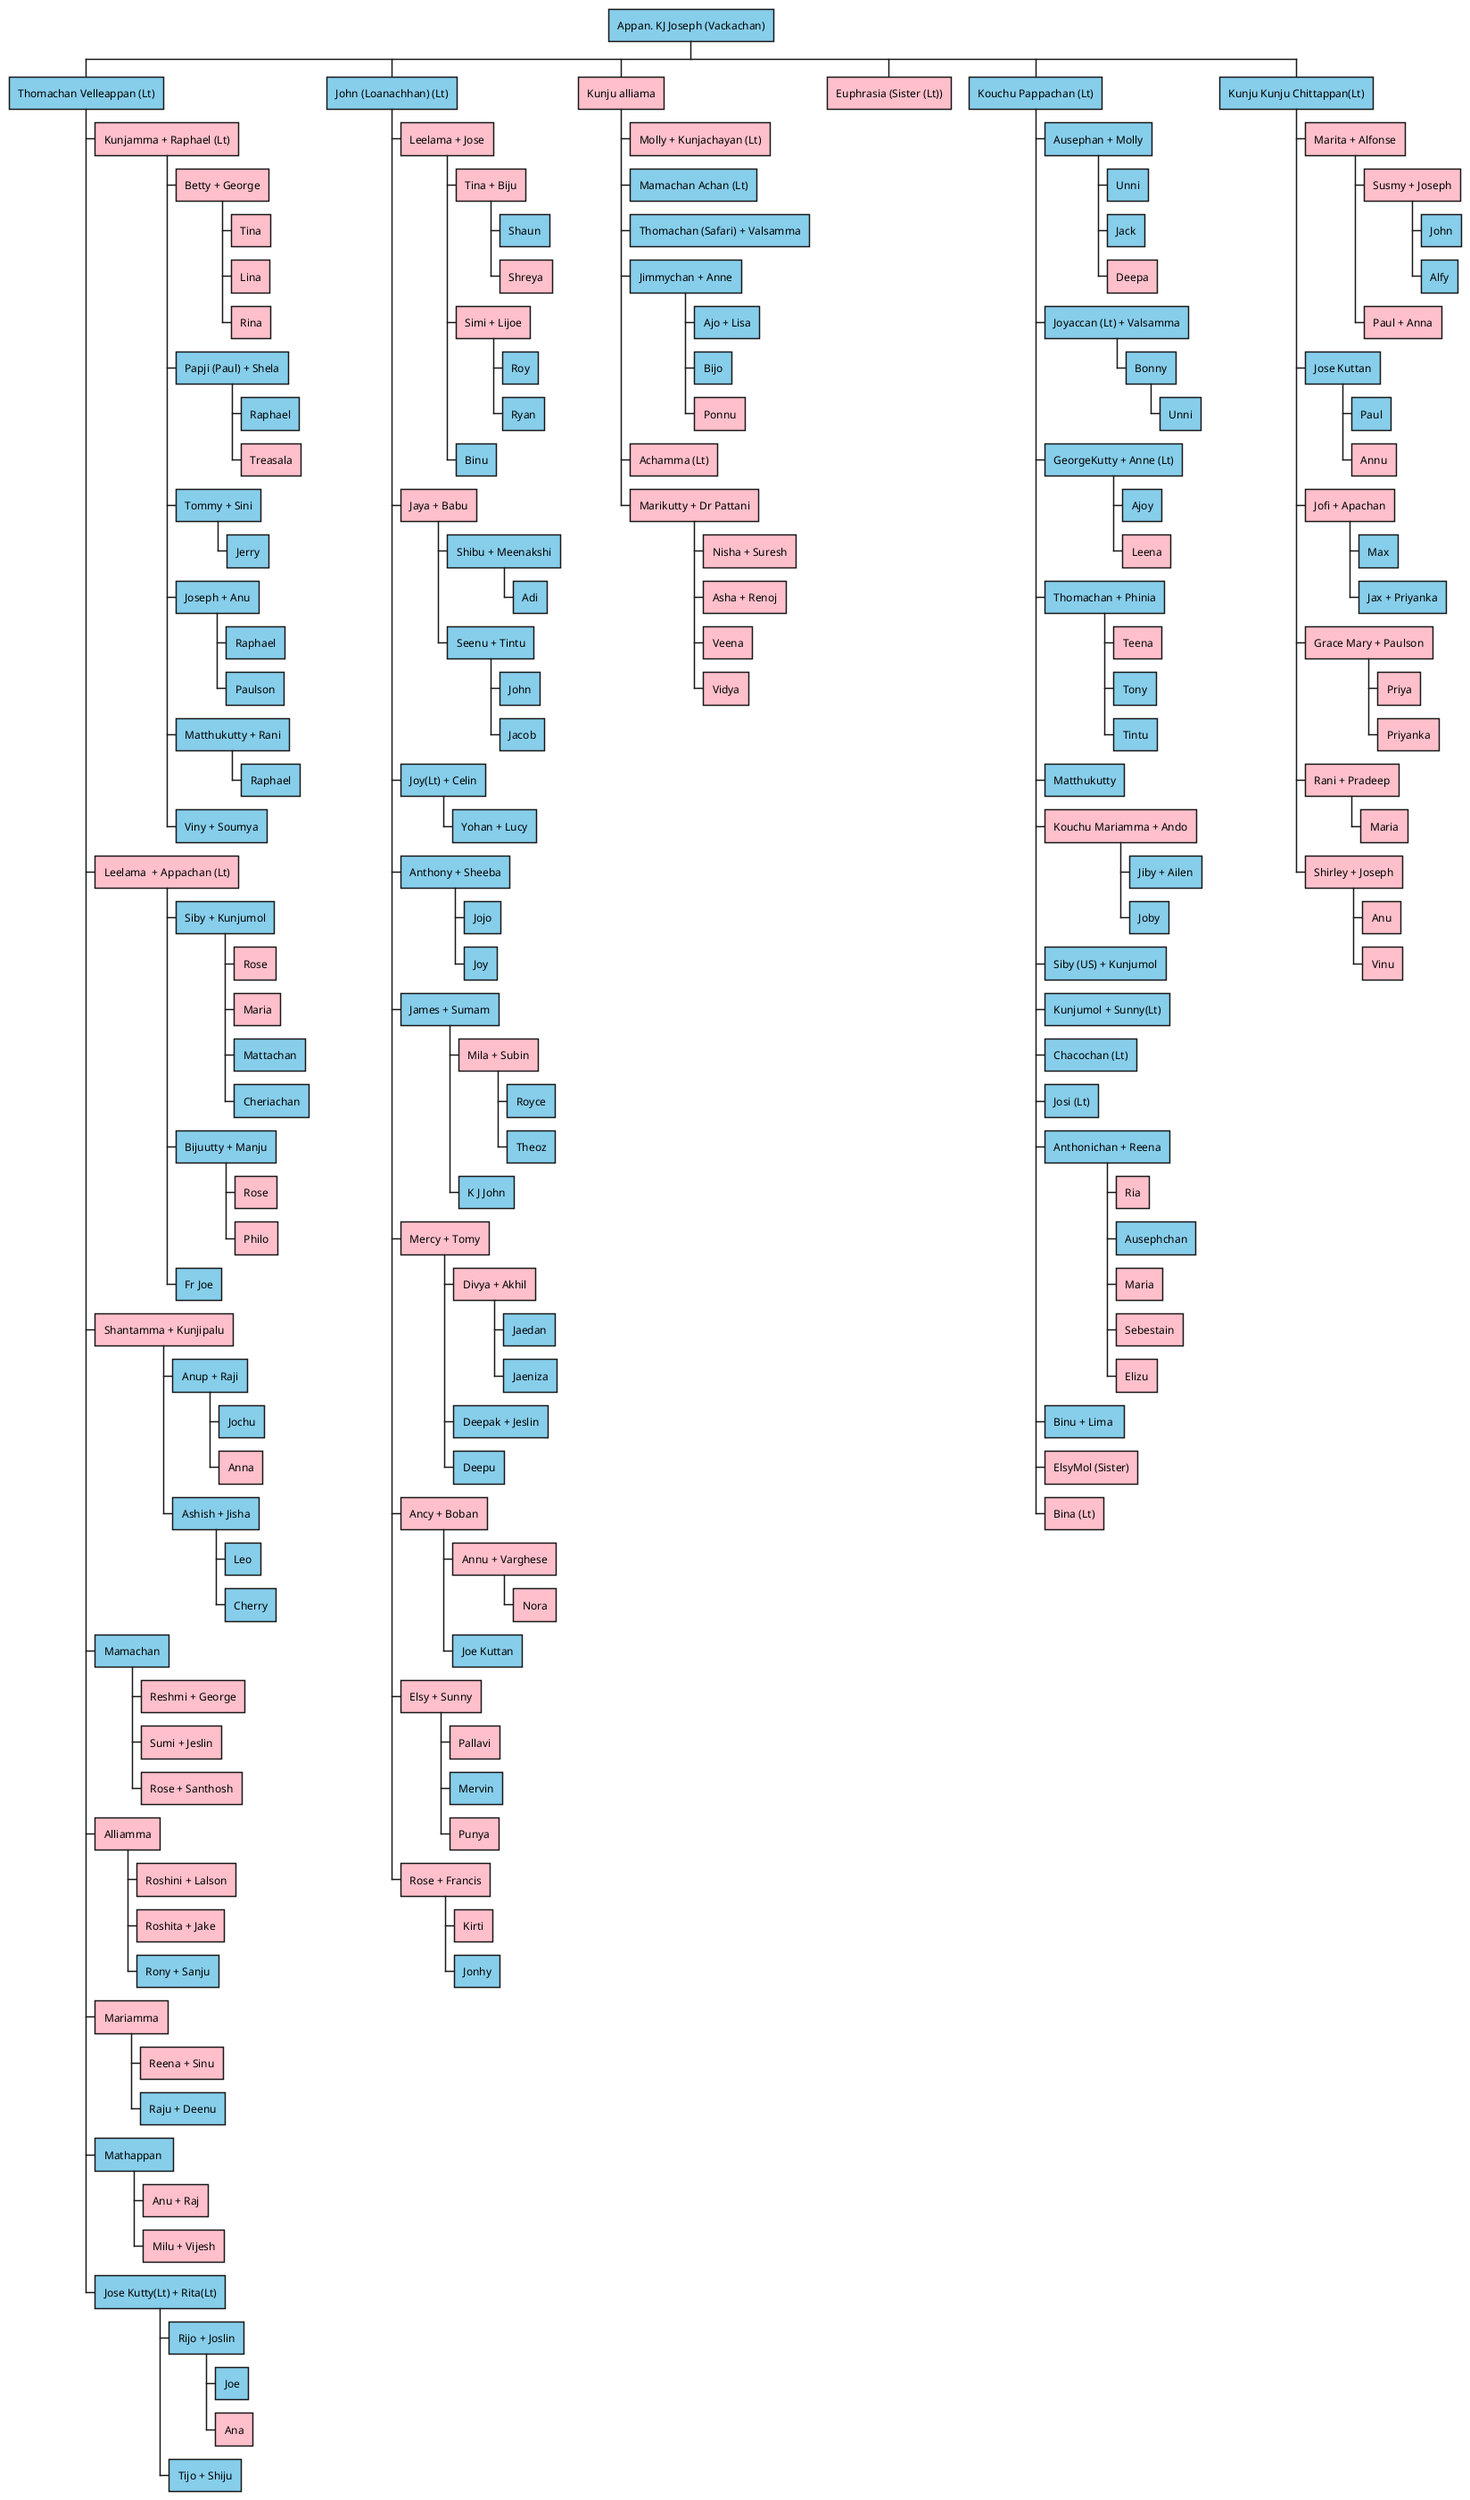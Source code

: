 @startwbs
*[#SkyBlue] Appan. KJ Joseph (Vackachan)

**[#SkyBlue] Thomachan Velleappan (Lt)
***[#pink] Kunjamma + Raphael (Lt)
****[#pink] Betty + George
*****[#pink] Tina
*****[#pink] Lina
*****[#pink] Rina
****[#SkyBlue] Papji (Paul) + Shela
*****[#SkyBlue] Raphael
*****[#pink] Treasala
****[#SkyBlue] Tommy + Sini
*****[#SkyBlue] Jerry
****[#SkyBlue] Joseph + Anu
*****[#SkyBlue] Raphael
*****[#SkyBlue] Paulson
****[#SkyBlue] Matthukutty + Rani
*****[#SkyBlue] Raphael
****[#SkyBlue] Viny + Soumya
***[#pink] Leelama  + Appachan (Lt)
****[#SkyBlue] Siby + Kunjumol
*****[#pink] Rose
*****[#pink] Maria
*****[#SkyBlue] Mattachan
*****[#SkyBlue] Cheriachan
****[#SkyBlue] Bijuutty + Manju
*****[#pink] Rose
*****[#pink] Philo
****[#SkyBlue] Fr Joe
***[#pink] Shantamma + Kunjipalu
****[#SkyBlue] Anup + Raji
*****[#SkyBlue] Jochu
*****[#pink] Anna
****[#SkyBlue] Ashish + Jisha
*****[#SkyBlue] Leo
*****[#SkyBlue] Cherry
***[#SkyBlue] Mamachan
****[#pink] Reshmi + George
****[#pink] Sumi + Jeslin
****[#pink] Rose + Santhosh
***[#pink] Alliamma
****[#pink] Roshini + Lalson
****[#pink] Roshita + Jake
****[#SkyBlue] Rony + Sanju
***[#pink] Mariamma
****[#pink] Reena + Sinu
****[#SkyBlue] Raju + Deenu
***[#SkyBlue] Mathappan 
****[#pink] Anu + Raj
****[#pink] Milu + Vijesh
***[#SkyBlue] Jose Kutty(Lt) + Rita(Lt)
****[#SkyBlue] Rijo + Joslin
*****[#SkyBlue] Joe
*****[#Pink] Ana
****[#SkyBlue] Tijo + Shiju

**[#SkyBlue] John (Loanachhan) (Lt)
***[#pink] Leelama + Jose
****[#pink] Tina + Biju
*****[#SkyBlue] Shaun
*****[#pink] Shreya
****[#pink] Simi + Lijoe
*****[#SkyBlue] Roy
*****[#SkyBlue] Ryan
****[#SkyBlue] Binu
***[#pink] Jaya + Babu
****[#SkyBlue] Shibu + Meenakshi
*****[#SkyBlue] Adi
****[#SkyBlue] Seenu + Tintu
*****[#SkyBlue] John
*****[#SkyBlue] Jacob
***[#SkyBlue] Joy(Lt) + Celin
****[#SkyBlue] Yohan + Lucy
***[#SkyBlue] Anthony + Sheeba
****[#SkyBlue] Jojo
****[#SkyBlue] Joy
***[#SkyBlue] James + Sumam
****[#pink] Mila + Subin
*****[#SkyBlue] Royce
*****[#SkyBlue] Theoz
****[#SkyBlue] K J John
***[#pink] Mercy + Tomy
****[#pink] Divya + Akhil
*****[#SkyBlue] Jaedan
*****[#SkyBlue] Jaeniza
****[#SkyBlue] Deepak + Jeslin
****[#SkyBlue] Deepu
***[#pink] Ancy + Boban
****[#pink] Annu + Varghese
*****[#pink] Nora
****[#SkyBlue] Joe Kuttan
***[#pink] Elsy + Sunny
****[#pink] Pallavi
****[#SkyBlue] Mervin
****[#pink] Punya
***[#pink] Rose + Francis
****[#pink] Kirti
****[#SkyBlue] Jonhy

**[#pink] Kunju alliama
***[#pink] Molly + Kunjachayan (Lt)
***[#SkyBlue] Mamachan Achan (Lt)
***[#SkyBlue] Thomachan (Safari) + Valsamma
***[#SkyBlue] Jimmychan + Anne
****[#SkyBlue] Ajo + Lisa
****[#SkyBlue] Bijo
****[#pink] Ponnu
***[#pink] Achamma (Lt)
***[#pink] Marikutty + Dr Pattani
****[#pink] Nisha + Suresh
****[#pink] Asha + Renoj
****[#pink] Veena
****[#pink] Vidya

**[#pink] Euphrasia (Sister (Lt))

**[#SkyBlue] Kouchu Pappachan (Lt)
***[#SkyBlue] Ausephan + Molly
****[#SkyBlue] Unni
****[#SkyBlue] Jack
****[#pink] Deepa
***[#SkyBlue] Joyaccan (Lt) + Valsamma
****[#SkyBlue] Bonny
*****[#SkyBlue] Unni
***[#SkyBlue] GeorgeKutty + Anne (Lt)
****[#SkyBlue] Ajoy
****[#pink] Leena
***[#SkyBlue] Thomachan + Phinia
****[#pink] Teena
****[#SkyBlue] Tony
****[#SkyBlue] Tintu
***[#SkyBlue] Matthukutty
***[#pink] Kouchu Mariamma + Ando
****[#SkyBlue] Jiby + Ailen
****[#SkyBlue] Joby
***[#SkyBlue] Siby (US) + Kunjumol
***[#SkyBlue] Kunjumol + Sunny(Lt)
***[#SkyBlue] Chacochan (Lt)
***[#SkyBlue] Josi (Lt)

***[#SkyBlue] Anthonichan + Reena
****[#pink] Ria
****[#SkyBlue] Ausephchan
****[#pink] Maria
****[#pink] Sebestain
****[#pink] Elizu
***[#SkyBlue] Binu + Lima 
***[#pink] ElsyMol (Sister)
***[#pink] Bina (Lt)

**[#SkyBlue] Kunju Kunju Chittappan(Lt)
***[#pink] Marita + Alfonse
****[#pink] Susmy + Joseph
*****[#SkyBlue] John
*****[#SkyBlue] Alfy
****[#pink] Paul + Anna
***[#SkyBlue] Jose Kuttan
****[#SkyBlue] Paul
****[#pink] Annu
***[#pink] Jofi + Apachan
****[#SkyBlue] Max
****[#SkyBlue] Jax + Priyanka
***[#pink] Grace Mary + Paulson
****[#pink] Priya
****[#pink] Priyanka
***[#pink] Rani + Pradeep
****[#pink] Maria
***[#pink] Shirley + Joseph
****[#pink] Anu
****[#pink] Vinu
@endwbs